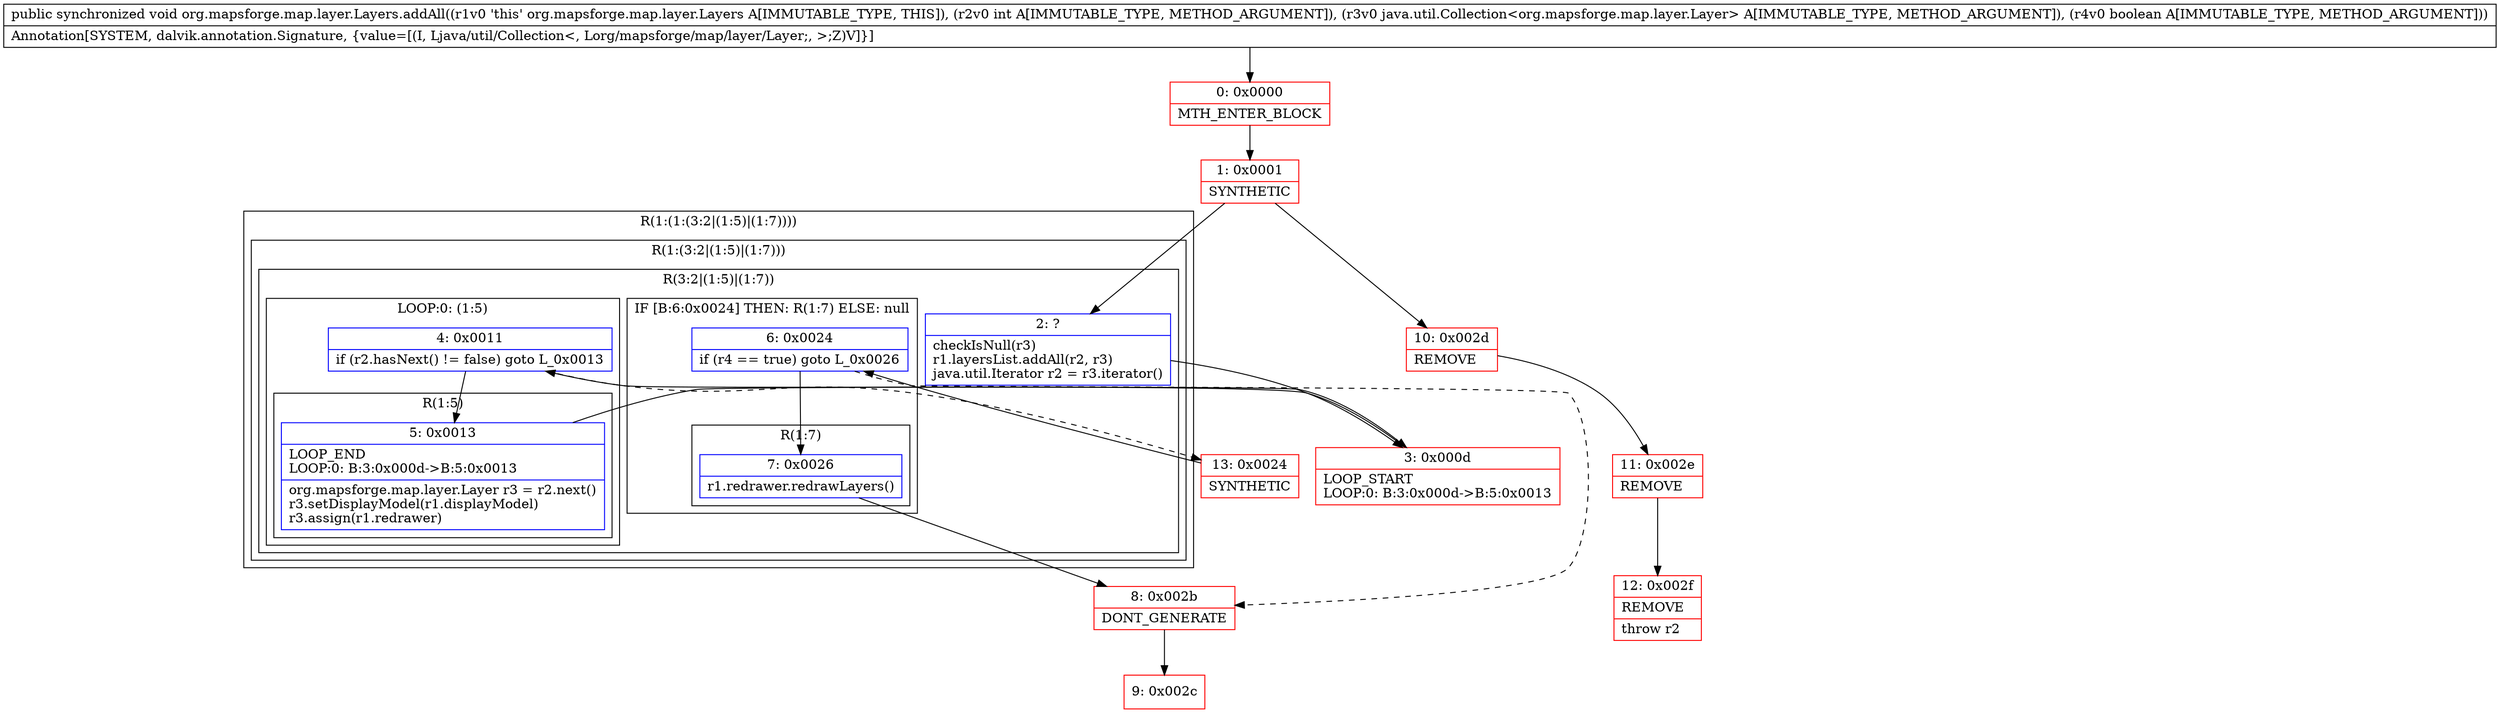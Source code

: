 digraph "CFG fororg.mapsforge.map.layer.Layers.addAll(ILjava\/util\/Collection;Z)V" {
subgraph cluster_Region_1871968385 {
label = "R(1:(1:(3:2|(1:5)|(1:7))))";
node [shape=record,color=blue];
subgraph cluster_Region_2058639032 {
label = "R(1:(3:2|(1:5)|(1:7)))";
node [shape=record,color=blue];
subgraph cluster_Region_1903493428 {
label = "R(3:2|(1:5)|(1:7))";
node [shape=record,color=blue];
Node_2 [shape=record,label="{2\:\ ?|checkIsNull(r3)\lr1.layersList.addAll(r2, r3)\ljava.util.Iterator r2 = r3.iterator()\l}"];
subgraph cluster_LoopRegion_909376432 {
label = "LOOP:0: (1:5)";
node [shape=record,color=blue];
Node_4 [shape=record,label="{4\:\ 0x0011|if (r2.hasNext() != false) goto L_0x0013\l}"];
subgraph cluster_Region_1184123399 {
label = "R(1:5)";
node [shape=record,color=blue];
Node_5 [shape=record,label="{5\:\ 0x0013|LOOP_END\lLOOP:0: B:3:0x000d\-\>B:5:0x0013\l|org.mapsforge.map.layer.Layer r3 = r2.next()\lr3.setDisplayModel(r1.displayModel)\lr3.assign(r1.redrawer)\l}"];
}
}
subgraph cluster_IfRegion_508417531 {
label = "IF [B:6:0x0024] THEN: R(1:7) ELSE: null";
node [shape=record,color=blue];
Node_6 [shape=record,label="{6\:\ 0x0024|if (r4 == true) goto L_0x0026\l}"];
subgraph cluster_Region_1206393767 {
label = "R(1:7)";
node [shape=record,color=blue];
Node_7 [shape=record,label="{7\:\ 0x0026|r1.redrawer.redrawLayers()\l}"];
}
}
}
}
}
Node_0 [shape=record,color=red,label="{0\:\ 0x0000|MTH_ENTER_BLOCK\l}"];
Node_1 [shape=record,color=red,label="{1\:\ 0x0001|SYNTHETIC\l}"];
Node_3 [shape=record,color=red,label="{3\:\ 0x000d|LOOP_START\lLOOP:0: B:3:0x000d\-\>B:5:0x0013\l}"];
Node_8 [shape=record,color=red,label="{8\:\ 0x002b|DONT_GENERATE\l}"];
Node_9 [shape=record,color=red,label="{9\:\ 0x002c}"];
Node_10 [shape=record,color=red,label="{10\:\ 0x002d|REMOVE\l}"];
Node_11 [shape=record,color=red,label="{11\:\ 0x002e|REMOVE\l}"];
Node_12 [shape=record,color=red,label="{12\:\ 0x002f|REMOVE\l|throw r2\l}"];
Node_13 [shape=record,color=red,label="{13\:\ 0x0024|SYNTHETIC\l}"];
MethodNode[shape=record,label="{public synchronized void org.mapsforge.map.layer.Layers.addAll((r1v0 'this' org.mapsforge.map.layer.Layers A[IMMUTABLE_TYPE, THIS]), (r2v0 int A[IMMUTABLE_TYPE, METHOD_ARGUMENT]), (r3v0 java.util.Collection\<org.mapsforge.map.layer.Layer\> A[IMMUTABLE_TYPE, METHOD_ARGUMENT]), (r4v0 boolean A[IMMUTABLE_TYPE, METHOD_ARGUMENT]))  | Annotation[SYSTEM, dalvik.annotation.Signature, \{value=[(I, Ljava\/util\/Collection\<, Lorg\/mapsforge\/map\/layer\/Layer;, \>;Z)V]\}]\l}"];
MethodNode -> Node_0;
Node_2 -> Node_3;
Node_4 -> Node_5;
Node_4 -> Node_13[style=dashed];
Node_5 -> Node_3;
Node_6 -> Node_7;
Node_6 -> Node_8[style=dashed];
Node_7 -> Node_8;
Node_0 -> Node_1;
Node_1 -> Node_2;
Node_1 -> Node_10;
Node_3 -> Node_4;
Node_8 -> Node_9;
Node_10 -> Node_11;
Node_11 -> Node_12;
Node_13 -> Node_6;
}

